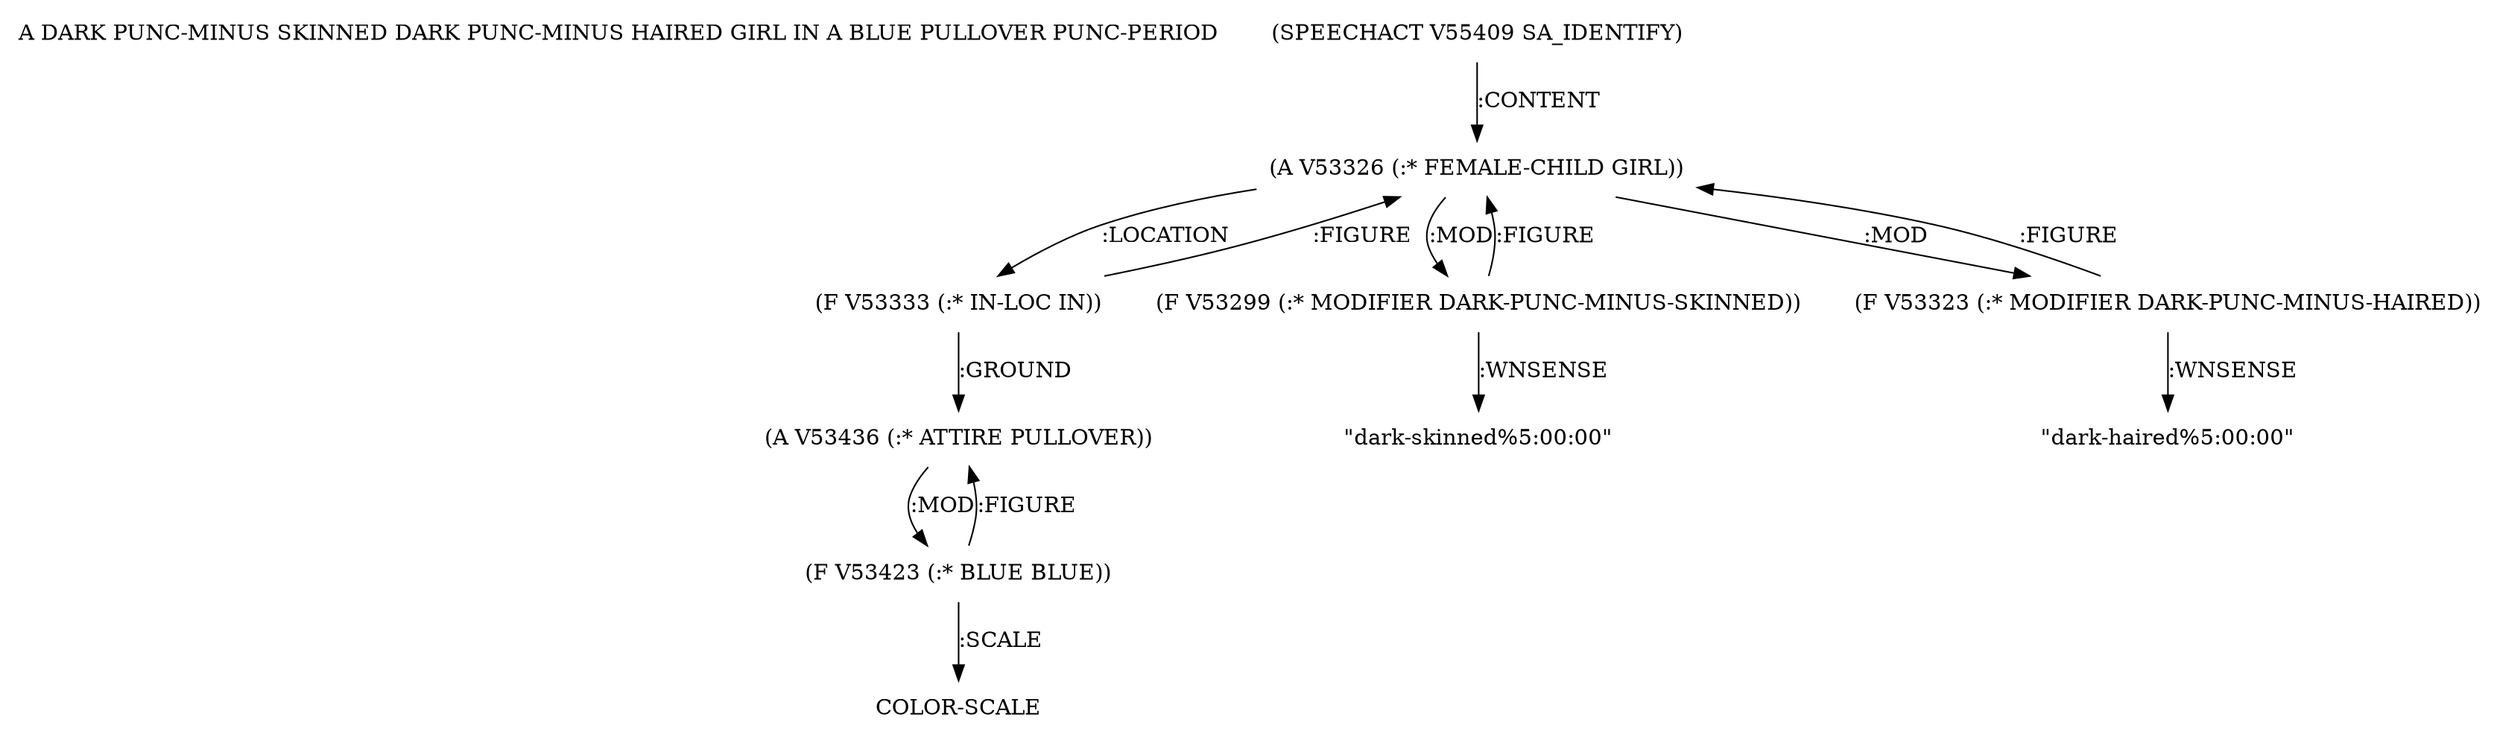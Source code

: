 digraph Terms {
  node [shape=none]
  "A DARK PUNC-MINUS SKINNED DARK PUNC-MINUS HAIRED GIRL IN A BLUE PULLOVER PUNC-PERIOD"
  "V55409" [label="(SPEECHACT V55409 SA_IDENTIFY)"]
  "V55409" -> "V53326" [label=":CONTENT"]
  "V53326" [label="(A V53326 (:* FEMALE-CHILD GIRL))"]
  "V53326" -> "V53333" [label=":LOCATION"]
  "V53326" -> "V53299" [label=":MOD"]
  "V53326" -> "V53323" [label=":MOD"]
  "V53299" [label="(F V53299 (:* MODIFIER DARK-PUNC-MINUS-SKINNED))"]
  "V53299" -> "V53326" [label=":FIGURE"]
  "V53299" -> "NT59814" [label=":WNSENSE"]
  "NT59814" [label="\"dark-skinned%5:00:00\""]
  "V53323" [label="(F V53323 (:* MODIFIER DARK-PUNC-MINUS-HAIRED))"]
  "V53323" -> "V53326" [label=":FIGURE"]
  "V53323" -> "NT59815" [label=":WNSENSE"]
  "NT59815" [label="\"dark-haired%5:00:00\""]
  "V53333" [label="(F V53333 (:* IN-LOC IN))"]
  "V53333" -> "V53436" [label=":GROUND"]
  "V53333" -> "V53326" [label=":FIGURE"]
  "V53436" [label="(A V53436 (:* ATTIRE PULLOVER))"]
  "V53436" -> "V53423" [label=":MOD"]
  "V53423" [label="(F V53423 (:* BLUE BLUE))"]
  "V53423" -> "V53436" [label=":FIGURE"]
  "V53423" -> "NT59816" [label=":SCALE"]
  "NT59816" [label="COLOR-SCALE"]
}
